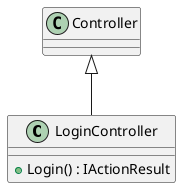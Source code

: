@startuml
class LoginController {
    + Login() : IActionResult
}
Controller <|-- LoginController
@enduml
